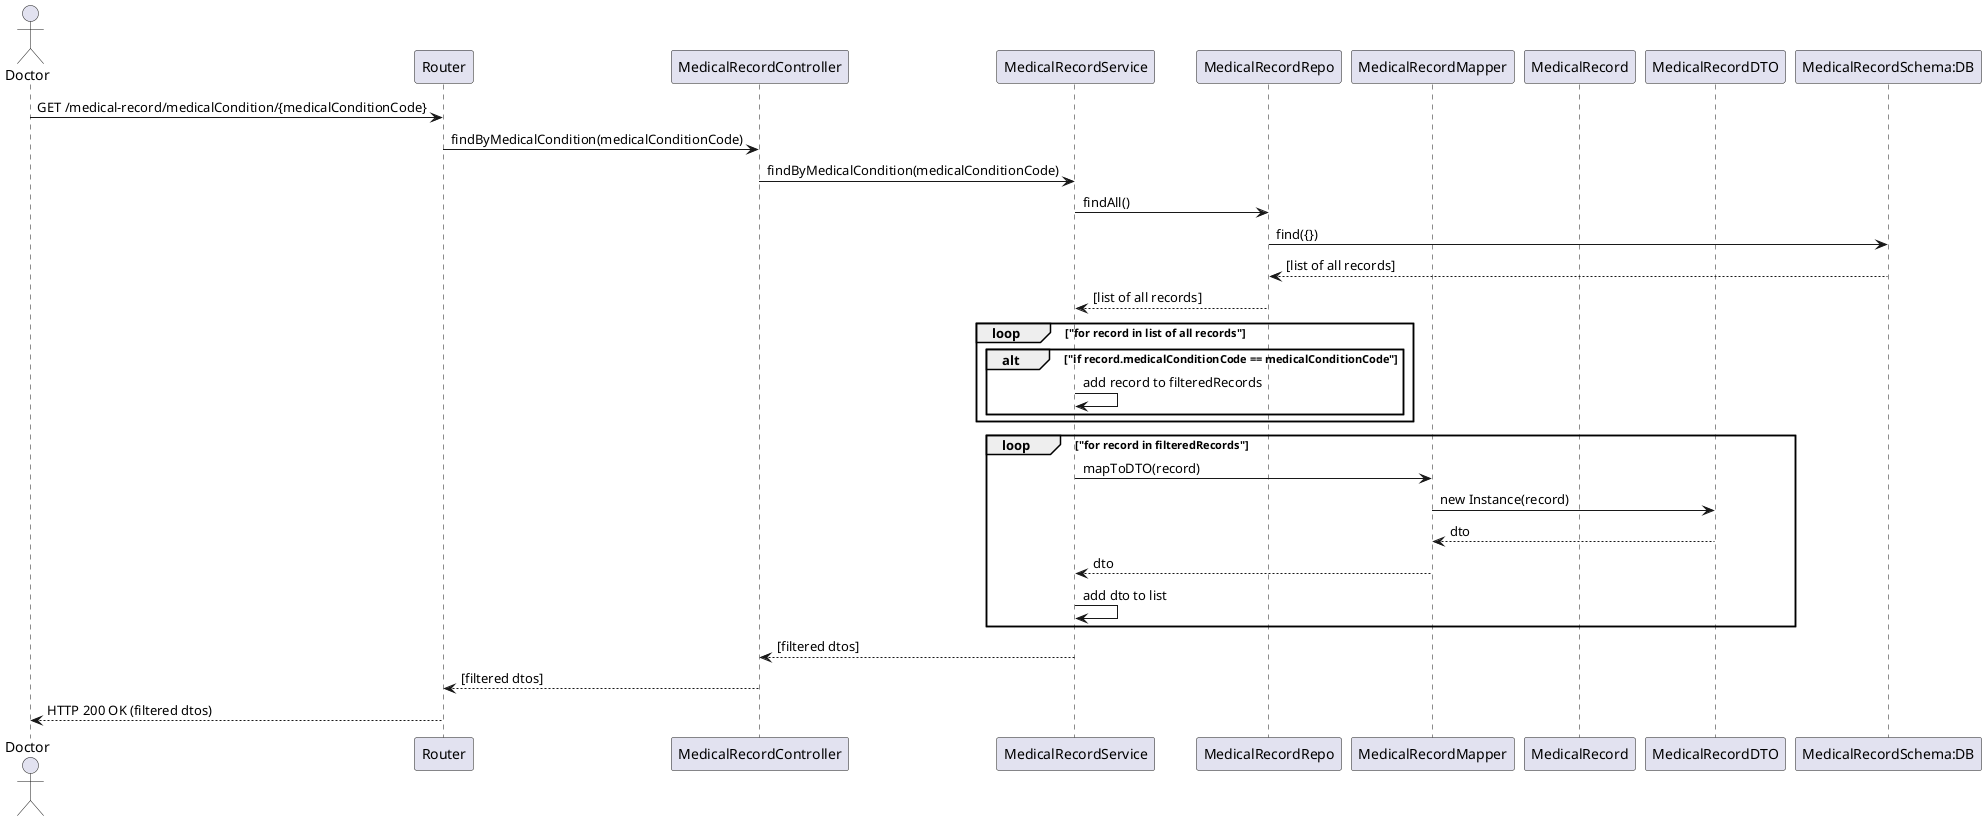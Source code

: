 @startuml
actor Doctor
participant "Router" as Router
participant "MedicalRecordController" as Controller
participant "MedicalRecordService" as Service
participant "MedicalRecordRepo" as Repo
participant "MedicalRecordMapper" as Mapper
participant "MedicalRecord" as MedicalRecord
participant "MedicalRecordDTO" as dto
participant "MedicalRecordSchema:DB" as schema


Doctor -> Router : GET /medical-record/medicalCondition/{medicalConditionCode}
Router -> Controller : findByMedicalCondition(medicalConditionCode)
Controller -> Service : findByMedicalCondition(medicalConditionCode)
Service -> Repo : findAll()
Repo -> schema : find({})
schema --> Repo : [list of all records]
Repo --> Service : [list of all records]
loop "for record in list of all records"
    alt "if record.medicalConditionCode == medicalConditionCode"
        Service -> Service : add record to filteredRecords
    end 
end
loop "for record in filteredRecords"
    Service -> Mapper : mapToDTO(record)
    Mapper -> dto : new Instance(record)
    dto --> Mapper : dto
    Mapper --> Service : dto
    Service -> Service : add dto to list
end
Service --> Controller : [filtered dtos]
Controller --> Router : [filtered dtos]
Router --> Doctor : HTTP 200 OK (filtered dtos)
@enduml

